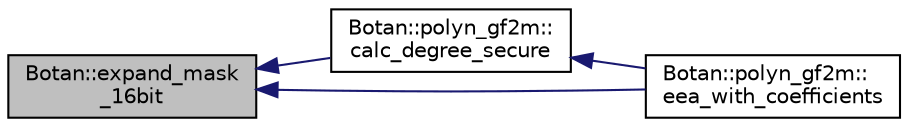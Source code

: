 digraph "Botan::expand_mask_16bit"
{
  edge [fontname="Helvetica",fontsize="10",labelfontname="Helvetica",labelfontsize="10"];
  node [fontname="Helvetica",fontsize="10",shape=record];
  rankdir="LR";
  Node102 [label="Botan::expand_mask\l_16bit",height=0.2,width=0.4,color="black", fillcolor="grey75", style="filled", fontcolor="black"];
  Node102 -> Node103 [dir="back",color="midnightblue",fontsize="10",style="solid",fontname="Helvetica"];
  Node103 [label="Botan::polyn_gf2m::\lcalc_degree_secure",height=0.2,width=0.4,color="black", fillcolor="white", style="filled",URL="$class_botan_1_1polyn__gf2m.html#ac2b94d1eddf27838f4fcf03db4f8ac08"];
  Node103 -> Node104 [dir="back",color="midnightblue",fontsize="10",style="solid",fontname="Helvetica"];
  Node104 [label="Botan::polyn_gf2m::\leea_with_coefficients",height=0.2,width=0.4,color="black", fillcolor="white", style="filled",URL="$class_botan_1_1polyn__gf2m.html#a34abf02cef12e433c78046c758b4efe6"];
  Node102 -> Node104 [dir="back",color="midnightblue",fontsize="10",style="solid",fontname="Helvetica"];
}
